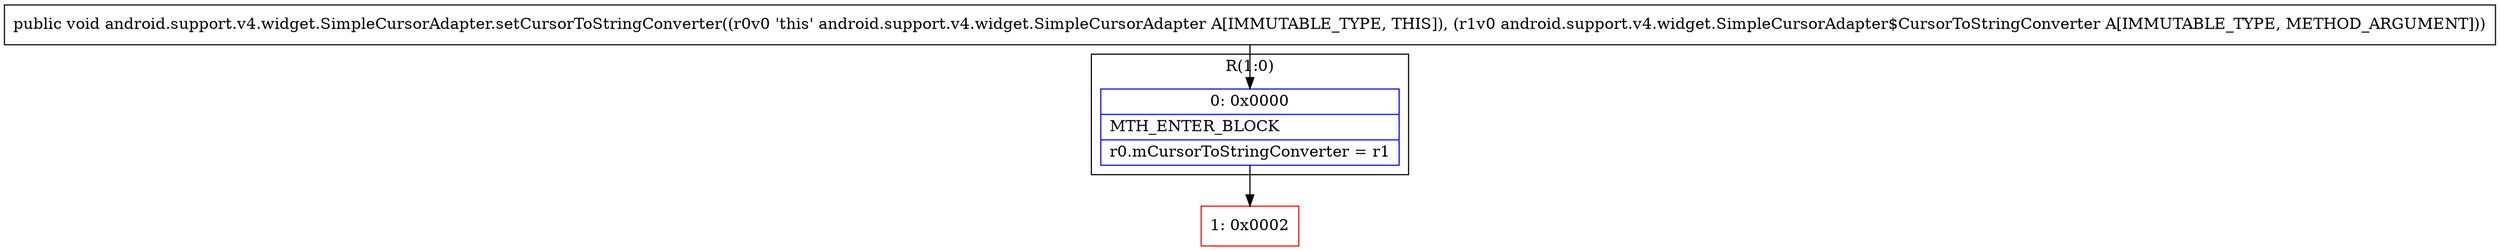 digraph "CFG forandroid.support.v4.widget.SimpleCursorAdapter.setCursorToStringConverter(Landroid\/support\/v4\/widget\/SimpleCursorAdapter$CursorToStringConverter;)V" {
subgraph cluster_Region_630131114 {
label = "R(1:0)";
node [shape=record,color=blue];
Node_0 [shape=record,label="{0\:\ 0x0000|MTH_ENTER_BLOCK\l|r0.mCursorToStringConverter = r1\l}"];
}
Node_1 [shape=record,color=red,label="{1\:\ 0x0002}"];
MethodNode[shape=record,label="{public void android.support.v4.widget.SimpleCursorAdapter.setCursorToStringConverter((r0v0 'this' android.support.v4.widget.SimpleCursorAdapter A[IMMUTABLE_TYPE, THIS]), (r1v0 android.support.v4.widget.SimpleCursorAdapter$CursorToStringConverter A[IMMUTABLE_TYPE, METHOD_ARGUMENT])) }"];
MethodNode -> Node_0;
Node_0 -> Node_1;
}

